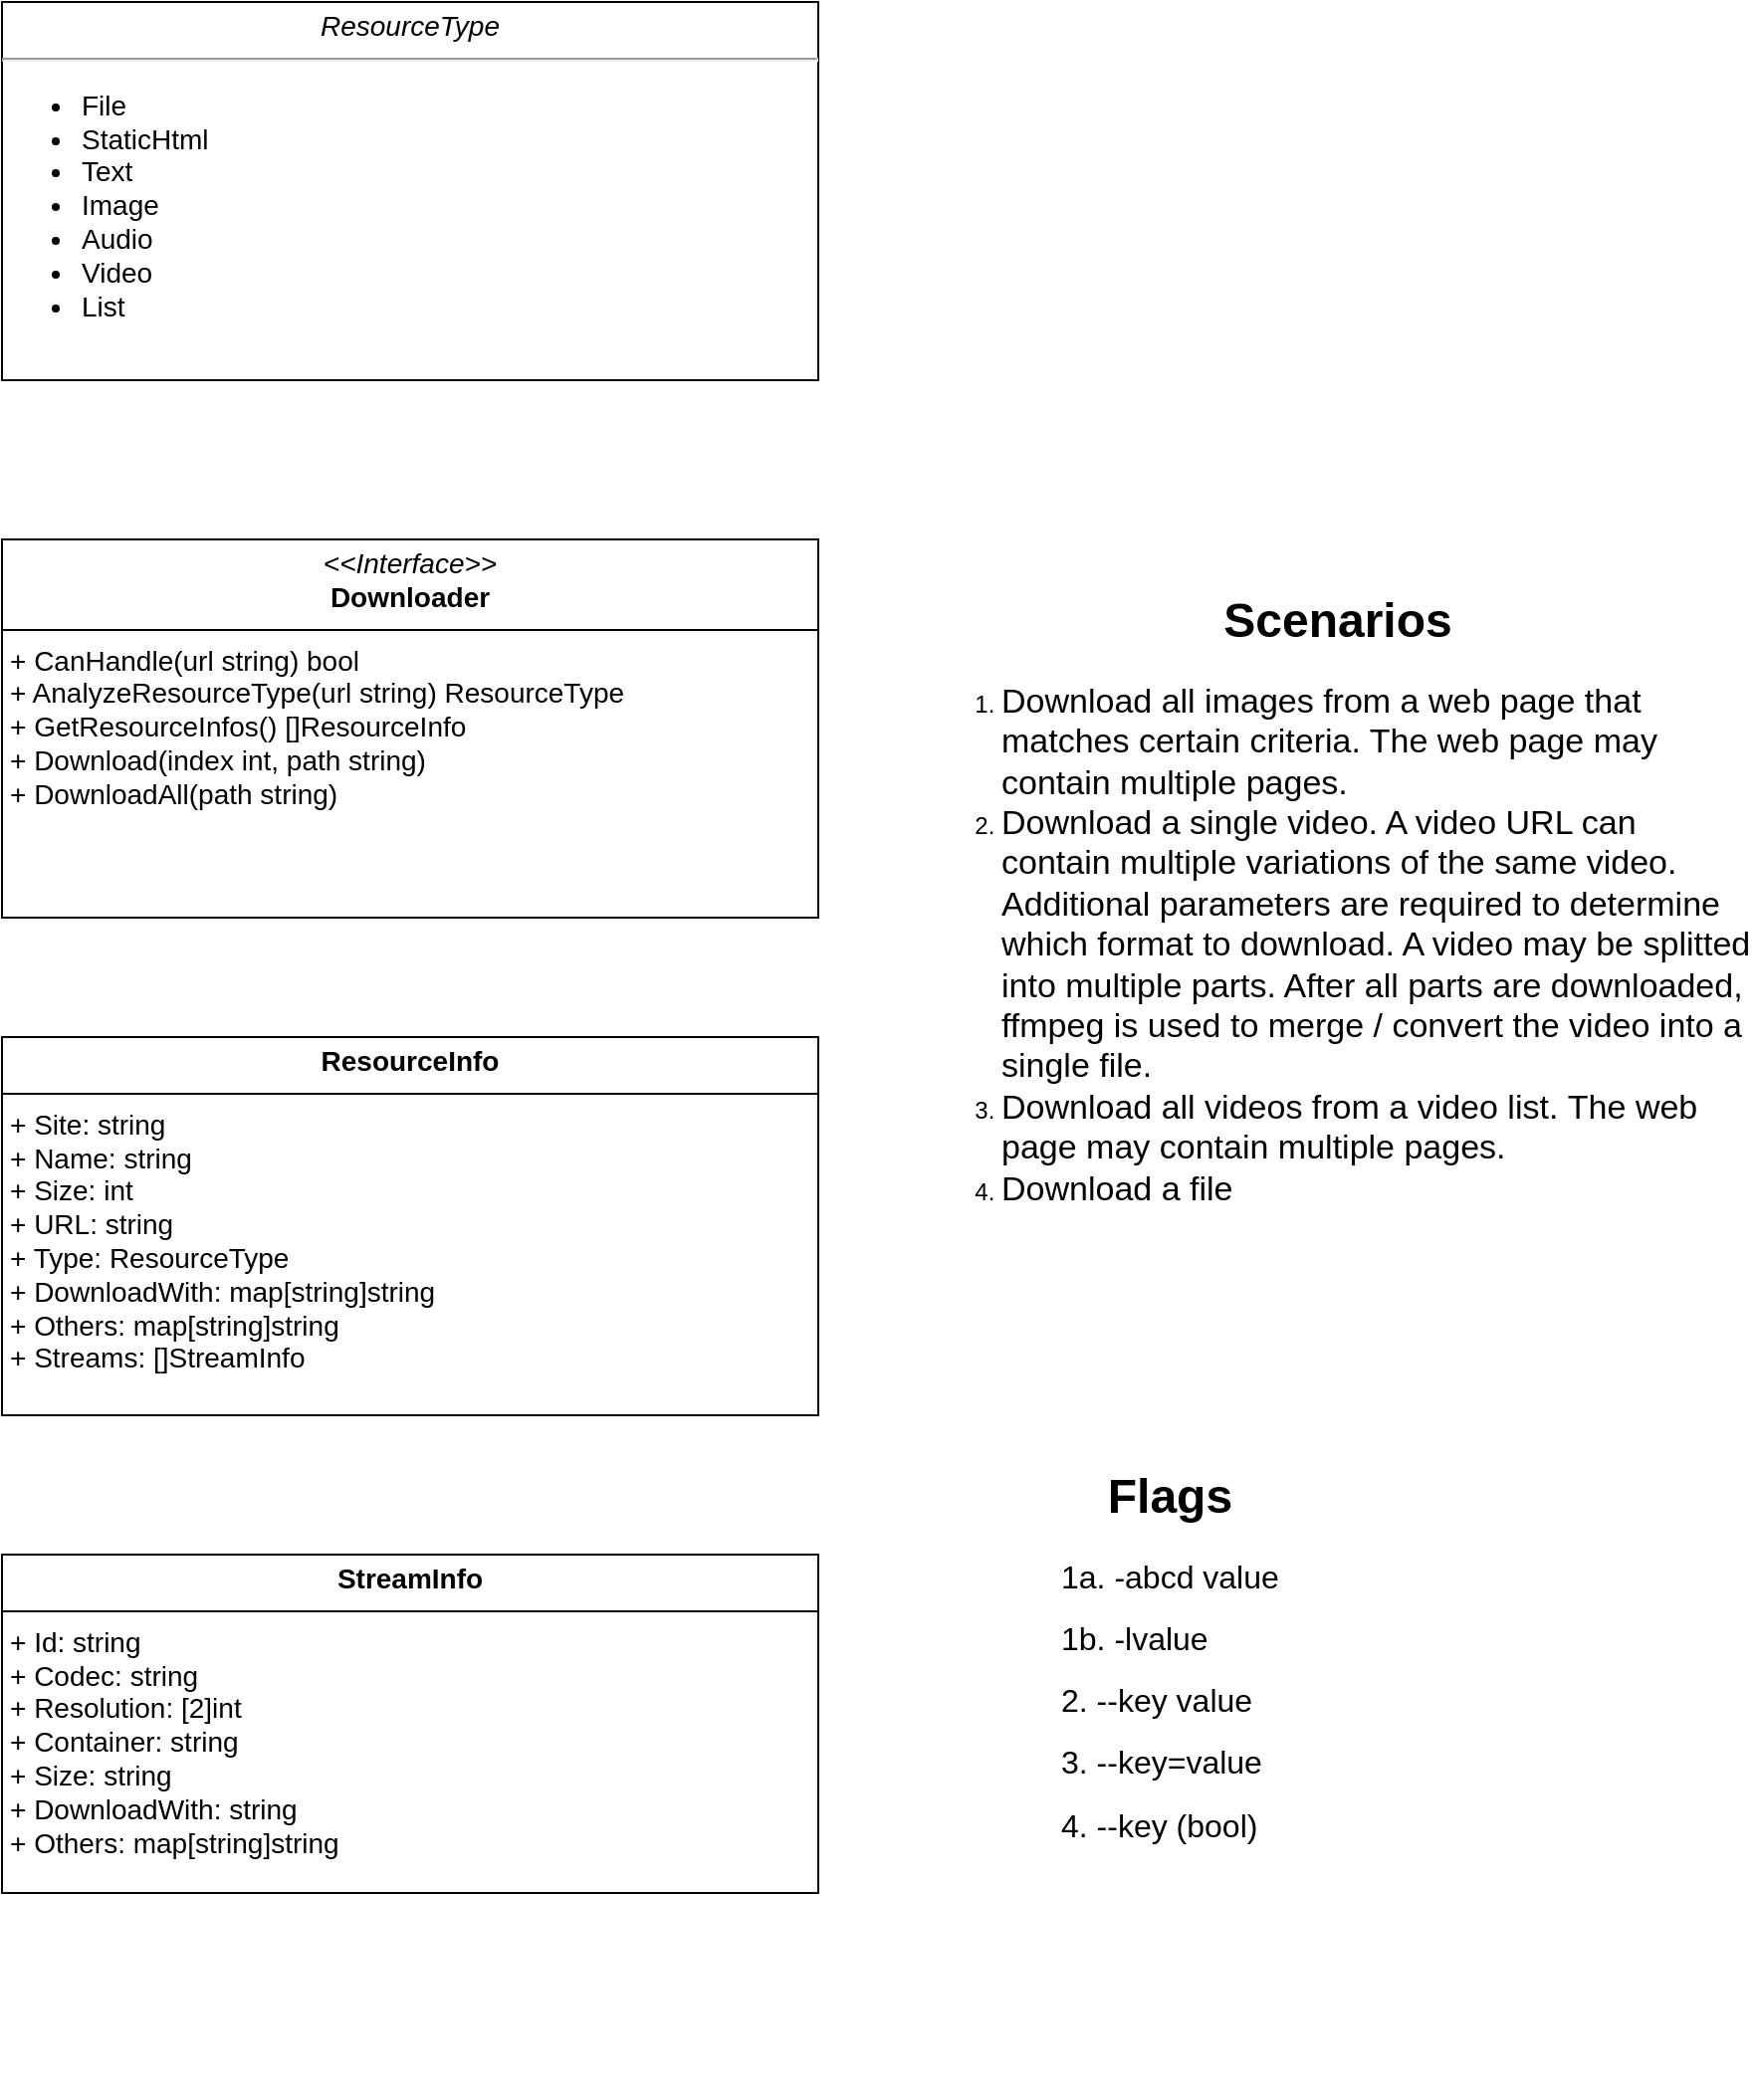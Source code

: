 <mxfile version="24.4.6" type="device">
  <diagram id="C5RBs43oDa-KdzZeNtuy" name="Page-1">
    <mxGraphModel dx="1166" dy="994" grid="1" gridSize="10" guides="1" tooltips="1" connect="1" arrows="1" fold="1" page="1" pageScale="1" pageWidth="827" pageHeight="1169" math="0" shadow="0">
      <root>
        <mxCell id="WIyWlLk6GJQsqaUBKTNV-0" />
        <mxCell id="WIyWlLk6GJQsqaUBKTNV-1" parent="WIyWlLk6GJQsqaUBKTNV-0" />
        <mxCell id="lytf2MHueh0BiMjzY7Cv-1" value="&lt;p style=&quot;margin: 4px 0px 0px; text-align: center; font-size: 14px;&quot;&gt;&lt;font style=&quot;font-size: 14px;&quot;&gt;&lt;i style=&quot;&quot;&gt;&amp;lt;&amp;lt;Interface&amp;gt;&amp;gt;&lt;/i&gt;&lt;br&gt;&lt;b style=&quot;&quot;&gt;Downloader&lt;/b&gt;&lt;/font&gt;&lt;/p&gt;&lt;hr size=&quot;1&quot; style=&quot;border-style: solid; font-size: 14px;&quot;&gt;&lt;p style=&quot;margin: 0px 0px 0px 4px; font-size: 14px;&quot;&gt;&lt;/p&gt;&lt;p style=&quot;margin: 0px 0px 0px 4px; font-size: 14px;&quot;&gt;&lt;font style=&quot;font-size: 14px;&quot;&gt;+ CanHandle(url string) bool&lt;/font&gt;&lt;/p&gt;&lt;p style=&quot;margin: 0px 0px 0px 4px; font-size: 14px;&quot;&gt;&lt;font style=&quot;font-size: 14px;&quot;&gt;+ AnalyzeResourceType(url string) ResourceType&lt;/font&gt;&lt;/p&gt;&lt;p style=&quot;margin: 0px 0px 0px 4px; font-size: 14px;&quot;&gt;&lt;font style=&quot;font-size: 14px;&quot;&gt;+ GetResourceInfos() []ResourceInfo&lt;/font&gt;&lt;/p&gt;&lt;p style=&quot;margin: 0px 0px 0px 4px; font-size: 14px;&quot;&gt;&lt;font style=&quot;font-size: 14px;&quot;&gt;+ Download(index int, path string)&lt;/font&gt;&lt;/p&gt;&lt;p style=&quot;margin: 0px 0px 0px 4px; font-size: 14px;&quot;&gt;&lt;font style=&quot;font-size: 14px;&quot;&gt;+ DownloadAll(path string)&lt;/font&gt;&lt;/p&gt;" style="verticalAlign=top;align=left;overflow=fill;html=1;whiteSpace=wrap;" vertex="1" parent="WIyWlLk6GJQsqaUBKTNV-1">
          <mxGeometry x="90" y="680" width="410" height="190" as="geometry" />
        </mxCell>
        <mxCell id="lytf2MHueh0BiMjzY7Cv-2" value="&lt;h1 style=&quot;text-align: center; margin-top: 0px;&quot;&gt;Scenarios&lt;/h1&gt;&lt;p style=&quot;margin-top: 0px;&quot;&gt;&lt;/p&gt;&lt;ol&gt;&lt;li&gt;&lt;font style=&quot;font-size: 17px;&quot;&gt;Download all images from a web page that matches certain criteria. The web page may contain multiple pages.&lt;/font&gt;&lt;/li&gt;&lt;li&gt;&lt;span style=&quot;font-size: 17px;&quot;&gt;Download a single video. A video URL can contain multiple variations of the same video. Additional parameters are required to determine which format to download. A video may be splitted into multiple parts. After all parts are downloaded, ffmpeg is used to merge / convert the video into a single file.&lt;/span&gt;&lt;/li&gt;&lt;li&gt;&lt;span style=&quot;font-size: 17px;&quot;&gt;Download all videos from a video list.&amp;nbsp;&lt;/span&gt;&lt;span style=&quot;font-size: 17px;&quot;&gt;The web page may contain multiple pages.&lt;/span&gt;&lt;/li&gt;&lt;li&gt;&lt;span style=&quot;font-size: 17px;&quot;&gt;Download a file&lt;/span&gt;&lt;/li&gt;&lt;/ol&gt;&lt;p&gt;&lt;/p&gt;&lt;p style=&quot;margin-top: 0px;&quot;&gt;&lt;br&gt;&lt;/p&gt;" style="text;html=1;whiteSpace=wrap;overflow=hidden;rounded=0;" vertex="1" parent="WIyWlLk6GJQsqaUBKTNV-1">
          <mxGeometry x="550" y="700" width="420" height="340" as="geometry" />
        </mxCell>
        <mxCell id="lytf2MHueh0BiMjzY7Cv-4" value="&lt;p style=&quot;margin: 4px 0px 0px; text-align: center; font-size: 14px;&quot;&gt;&lt;b style=&quot;&quot;&gt;&lt;font style=&quot;font-size: 14px;&quot;&gt;ResourceInfo&lt;/font&gt;&lt;/b&gt;&lt;/p&gt;&lt;hr size=&quot;1&quot; style=&quot;border-style: solid; font-size: 14px;&quot;&gt;&lt;p style=&quot;margin: 0px 0px 0px 4px; font-size: 14px;&quot;&gt;&lt;font style=&quot;font-size: 14px;&quot;&gt;+ Site: string&lt;/font&gt;&lt;/p&gt;&lt;p style=&quot;margin: 0px 0px 0px 4px; font-size: 14px;&quot;&gt;&lt;font style=&quot;font-size: 14px;&quot;&gt;&lt;span style=&quot;background-color: initial;&quot;&gt;+ Name: string&lt;/span&gt;&lt;/font&gt;&lt;/p&gt;&lt;p style=&quot;margin: 0px 0px 0px 4px; font-size: 14px;&quot;&gt;&lt;font style=&quot;font-size: 14px;&quot;&gt;&lt;span style=&quot;background-color: initial;&quot;&gt;+ Size: int&lt;/span&gt;&lt;/font&gt;&lt;/p&gt;&lt;p style=&quot;margin: 0px 0px 0px 4px; font-size: 14px;&quot;&gt;&lt;font style=&quot;font-size: 14px;&quot;&gt;+ URL: string&lt;/font&gt;&lt;/p&gt;&lt;p style=&quot;margin: 0px 0px 0px 4px; font-size: 14px;&quot;&gt;&lt;font style=&quot;font-size: 14px;&quot;&gt;+ Type: ResourceType&lt;br&gt;&lt;/font&gt;&lt;/p&gt;&lt;p style=&quot;margin: 0px 0px 0px 4px; font-size: 14px;&quot;&gt;&lt;font style=&quot;font-size: 14px;&quot;&gt;+ DownloadWith: map[string]string&lt;/font&gt;&lt;/p&gt;&lt;p style=&quot;margin: 0px 0px 0px 4px; font-size: 14px;&quot;&gt;&lt;font style=&quot;font-size: 14px;&quot;&gt;+ Others&lt;/font&gt;&lt;span style=&quot;background-color: initial;&quot;&gt;: map[string]string&lt;/span&gt;&lt;/p&gt;&lt;p style=&quot;margin: 0px 0px 0px 4px; font-size: 14px;&quot;&gt;&lt;span style=&quot;background-color: initial;&quot;&gt;+ Streams: []StreamInfo&lt;/span&gt;&lt;/p&gt;" style="verticalAlign=top;align=left;overflow=fill;html=1;whiteSpace=wrap;" vertex="1" parent="WIyWlLk6GJQsqaUBKTNV-1">
          <mxGeometry x="90" y="930" width="410" height="190" as="geometry" />
        </mxCell>
        <mxCell id="lytf2MHueh0BiMjzY7Cv-5" value="&lt;p style=&quot;margin: 4px 0px 0px; text-align: center; font-size: 14px;&quot;&gt;&lt;span style=&quot;text-align: left;&quot;&gt;&lt;b&gt;StreamInfo&lt;/b&gt;&lt;/span&gt;&lt;br&gt;&lt;/p&gt;&lt;hr size=&quot;1&quot; style=&quot;border-style: solid; font-size: 14px;&quot;&gt;&lt;p style=&quot;margin: 0px 0px 0px 4px; font-size: 14px;&quot;&gt;&lt;font style=&quot;font-size: 14px;&quot;&gt;+ Id: string&lt;br&gt;&lt;/font&gt;&lt;/p&gt;&lt;p style=&quot;margin: 0px 0px 0px 4px; font-size: 14px;&quot;&gt;&lt;font style=&quot;font-size: 14px;&quot;&gt;+ Codec: string&lt;/font&gt;&lt;/p&gt;&lt;p style=&quot;margin: 0px 0px 0px 4px; font-size: 14px;&quot;&gt;&lt;font style=&quot;font-size: 14px;&quot;&gt;+ Resolution: [2]int&lt;/font&gt;&lt;/p&gt;&lt;p style=&quot;margin: 0px 0px 0px 4px; font-size: 14px;&quot;&gt;&lt;span style=&quot;background-color: initial;&quot;&gt;+ Container: string&lt;/span&gt;&lt;/p&gt;&lt;p style=&quot;margin: 0px 0px 0px 4px; font-size: 14px;&quot;&gt;+ Size: string&lt;/p&gt;&lt;p style=&quot;margin: 0px 0px 0px 4px; font-size: 14px;&quot;&gt;+ DownloadWith: string&lt;/p&gt;&lt;p style=&quot;margin: 0px 0px 0px 4px; font-size: 14px;&quot;&gt;+ Others: map[string]string&lt;/p&gt;" style="verticalAlign=top;align=left;overflow=fill;html=1;whiteSpace=wrap;" vertex="1" parent="WIyWlLk6GJQsqaUBKTNV-1">
          <mxGeometry x="90" y="1190" width="410" height="170" as="geometry" />
        </mxCell>
        <mxCell id="lytf2MHueh0BiMjzY7Cv-6" value="&lt;p style=&quot;margin: 4px 0px 0px; text-align: center; font-size: 14px;&quot;&gt;&lt;i style=&quot;&quot;&gt;&lt;font style=&quot;font-size: 14px;&quot;&gt;ResourceType&lt;/font&gt;&lt;/i&gt;&lt;/p&gt;&lt;hr style=&quot;font-size: 14px;&quot;&gt;&lt;font style=&quot;font-size: 14px;&quot;&gt;&lt;ul&gt;&lt;li&gt;&lt;font style=&quot;font-size: 14px;&quot;&gt;File&lt;/font&gt;&lt;/li&gt;&lt;li&gt;&lt;font style=&quot;font-size: 14px;&quot;&gt;StaticHtml&lt;/font&gt;&lt;/li&gt;&lt;li&gt;&lt;font style=&quot;font-size: 14px;&quot;&gt;Text&lt;/font&gt;&lt;/li&gt;&lt;li&gt;&lt;font style=&quot;font-size: 14px;&quot;&gt;Image&lt;/font&gt;&lt;/li&gt;&lt;li&gt;&lt;font style=&quot;font-size: 14px;&quot;&gt;Audio&lt;/font&gt;&lt;/li&gt;&lt;li&gt;&lt;font style=&quot;font-size: 14px;&quot;&gt;Video&lt;/font&gt;&lt;/li&gt;&lt;li&gt;List&lt;/li&gt;&lt;/ul&gt;&lt;/font&gt;" style="verticalAlign=top;align=left;overflow=fill;html=1;whiteSpace=wrap;" vertex="1" parent="WIyWlLk6GJQsqaUBKTNV-1">
          <mxGeometry x="90" y="410" width="410" height="190" as="geometry" />
        </mxCell>
        <mxCell id="lytf2MHueh0BiMjzY7Cv-7" value="&lt;h1 style=&quot;text-align: center; margin-top: 0px;&quot;&gt;Flags&lt;/h1&gt;&lt;p&gt;&lt;font style=&quot;font-size: 16px;&quot;&gt;1a. -abcd value&lt;/font&gt;&lt;/p&gt;&lt;p&gt;&lt;font style=&quot;font-size: 16px;&quot;&gt;1b. -lvalue&lt;br&gt;&lt;/font&gt;&lt;/p&gt;&lt;p&gt;&lt;font style=&quot;font-size: 16px;&quot;&gt;2. --key value&lt;/font&gt;&lt;/p&gt;&lt;p&gt;&lt;font style=&quot;font-size: 16px;&quot;&gt;3. --key=value&lt;/font&gt;&lt;/p&gt;&lt;p&gt;&lt;span style=&quot;font-size: 16px;&quot;&gt;4. --key (bool)&lt;/span&gt;&lt;/p&gt;&lt;p&gt;&lt;br&gt;&lt;/p&gt;&lt;p&gt;&lt;font style=&quot;font-size: 16px;&quot;&gt;&lt;br&gt;&lt;/font&gt;&lt;/p&gt;" style="text;html=1;whiteSpace=wrap;overflow=hidden;rounded=0;" vertex="1" parent="WIyWlLk6GJQsqaUBKTNV-1">
          <mxGeometry x="620" y="1140" width="330" height="320" as="geometry" />
        </mxCell>
      </root>
    </mxGraphModel>
  </diagram>
</mxfile>
